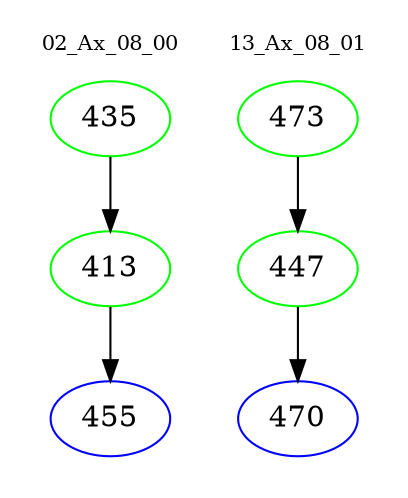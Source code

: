 digraph{
subgraph cluster_0 {
color = white
label = "02_Ax_08_00";
fontsize=10;
T0_435 [label="435", color="green"]
T0_435 -> T0_413 [color="black"]
T0_413 [label="413", color="green"]
T0_413 -> T0_455 [color="black"]
T0_455 [label="455", color="blue"]
}
subgraph cluster_1 {
color = white
label = "13_Ax_08_01";
fontsize=10;
T1_473 [label="473", color="green"]
T1_473 -> T1_447 [color="black"]
T1_447 [label="447", color="green"]
T1_447 -> T1_470 [color="black"]
T1_470 [label="470", color="blue"]
}
}
